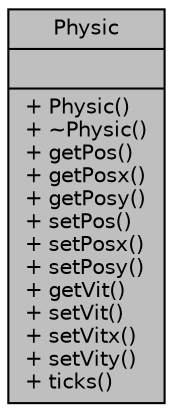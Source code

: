 digraph "Physic"
{
 // LATEX_PDF_SIZE
  edge [fontname="Helvetica",fontsize="10",labelfontname="Helvetica",labelfontsize="10"];
  node [fontname="Helvetica",fontsize="10",shape=record];
  Node1 [label="{Physic\n||+ Physic()\l+ ~Physic()\l+ getPos()\l+ getPosx()\l+ getPosy()\l+ setPos()\l+ setPosx()\l+ setPosy()\l+ getVit()\l+ setVit()\l+ setVitx()\l+ setVity()\l+ ticks()\l}",height=0.2,width=0.4,color="black", fillcolor="grey75", style="filled", fontcolor="black",tooltip="permettant de gerer les caracteristiques physique d'un joueur"];
}
